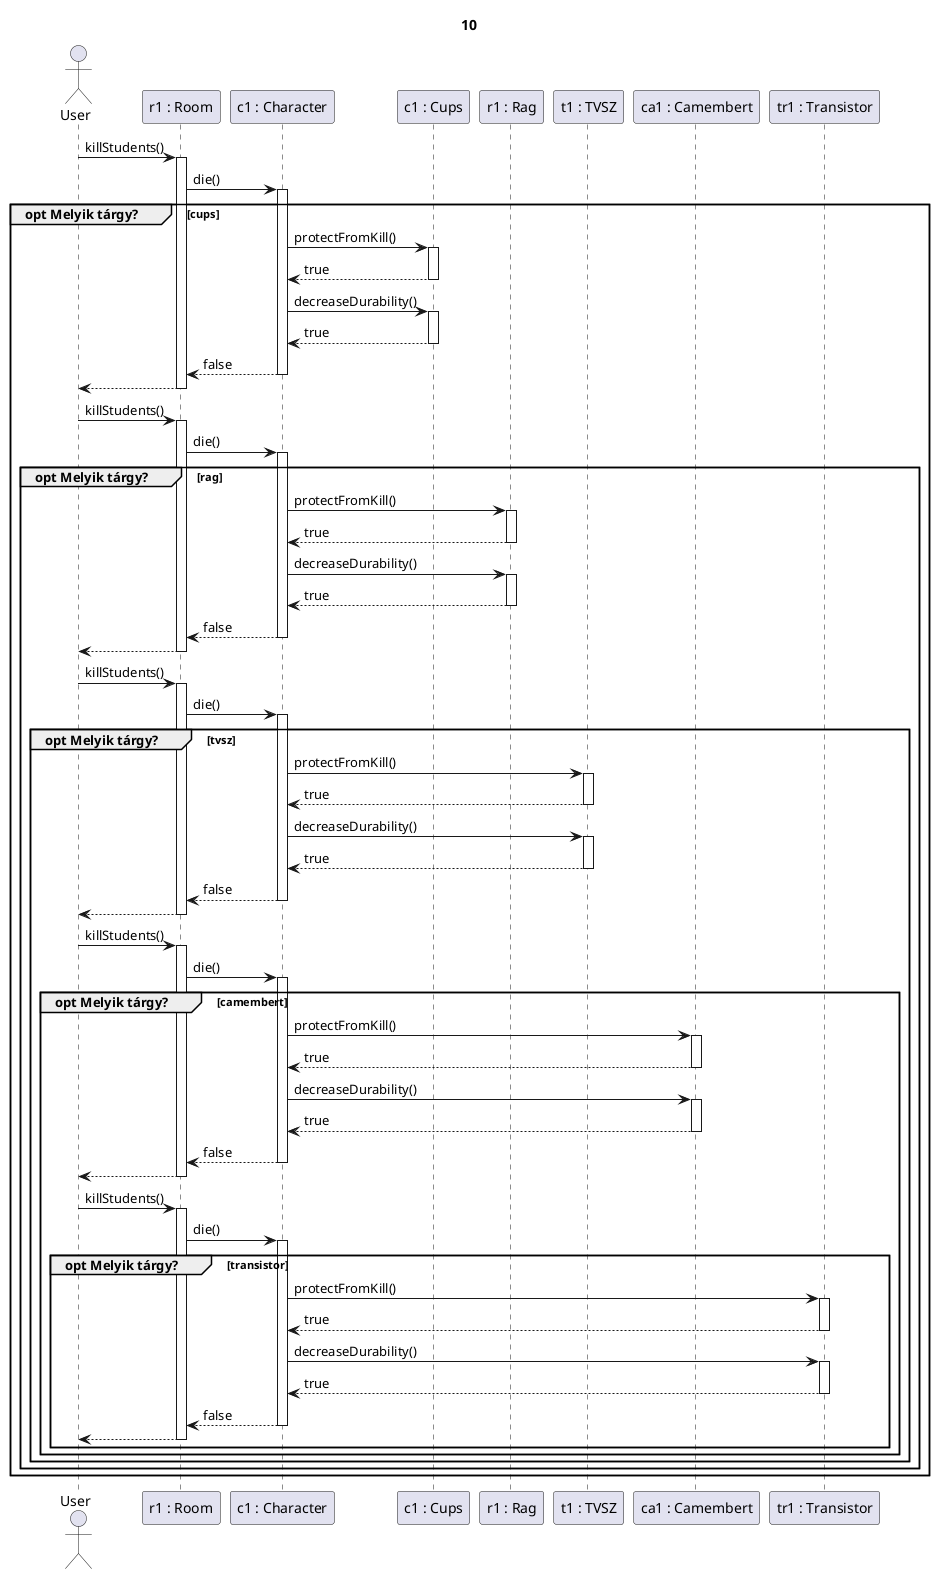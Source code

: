 @startuml gáz ellen nem védő tárgyak

title 10

actor User as sk
participant "r1 : Room" as r
participant "c1 : Character" as s
participant "c1 : Cups" as c
participant "r1 : Rag" as rg
participant "t1 : TVSZ" as tv
participant "ca1 : Camembert" as ca
participant "tr1 : Transistor" as tr

!procedure $protectMe($obj)

s->$obj ++: protectFromKill()
$obj-->s --: true

s->$obj ++: decreaseDurability()
$obj-->s --: true

s-->r --: false

r-->sk --:

sk->r ++: killStudents()

r -> s ++: die()

!endprocedure


sk->r ++: killStudents()

r -> s ++: die()

group opt Melyik tárgy? [cups]

$protectMe("c")

    group opt Melyik tárgy? [rag]

    $protectMe("rg")
        group opt Melyik tárgy? [tvsz]

        $protectMe("tv")

            group opt Melyik tárgy? [camembert]

            $protectMe("ca")

                group opt Melyik tárgy? [transistor]

                s->tr ++: protectFromKill()

                tr-->s --: true

                s->tr ++: decreaseDurability()
                tr-->s --: true

                s-->r --: false

                r-->sk --:

                end

            end

        end

    end

end




@enduml